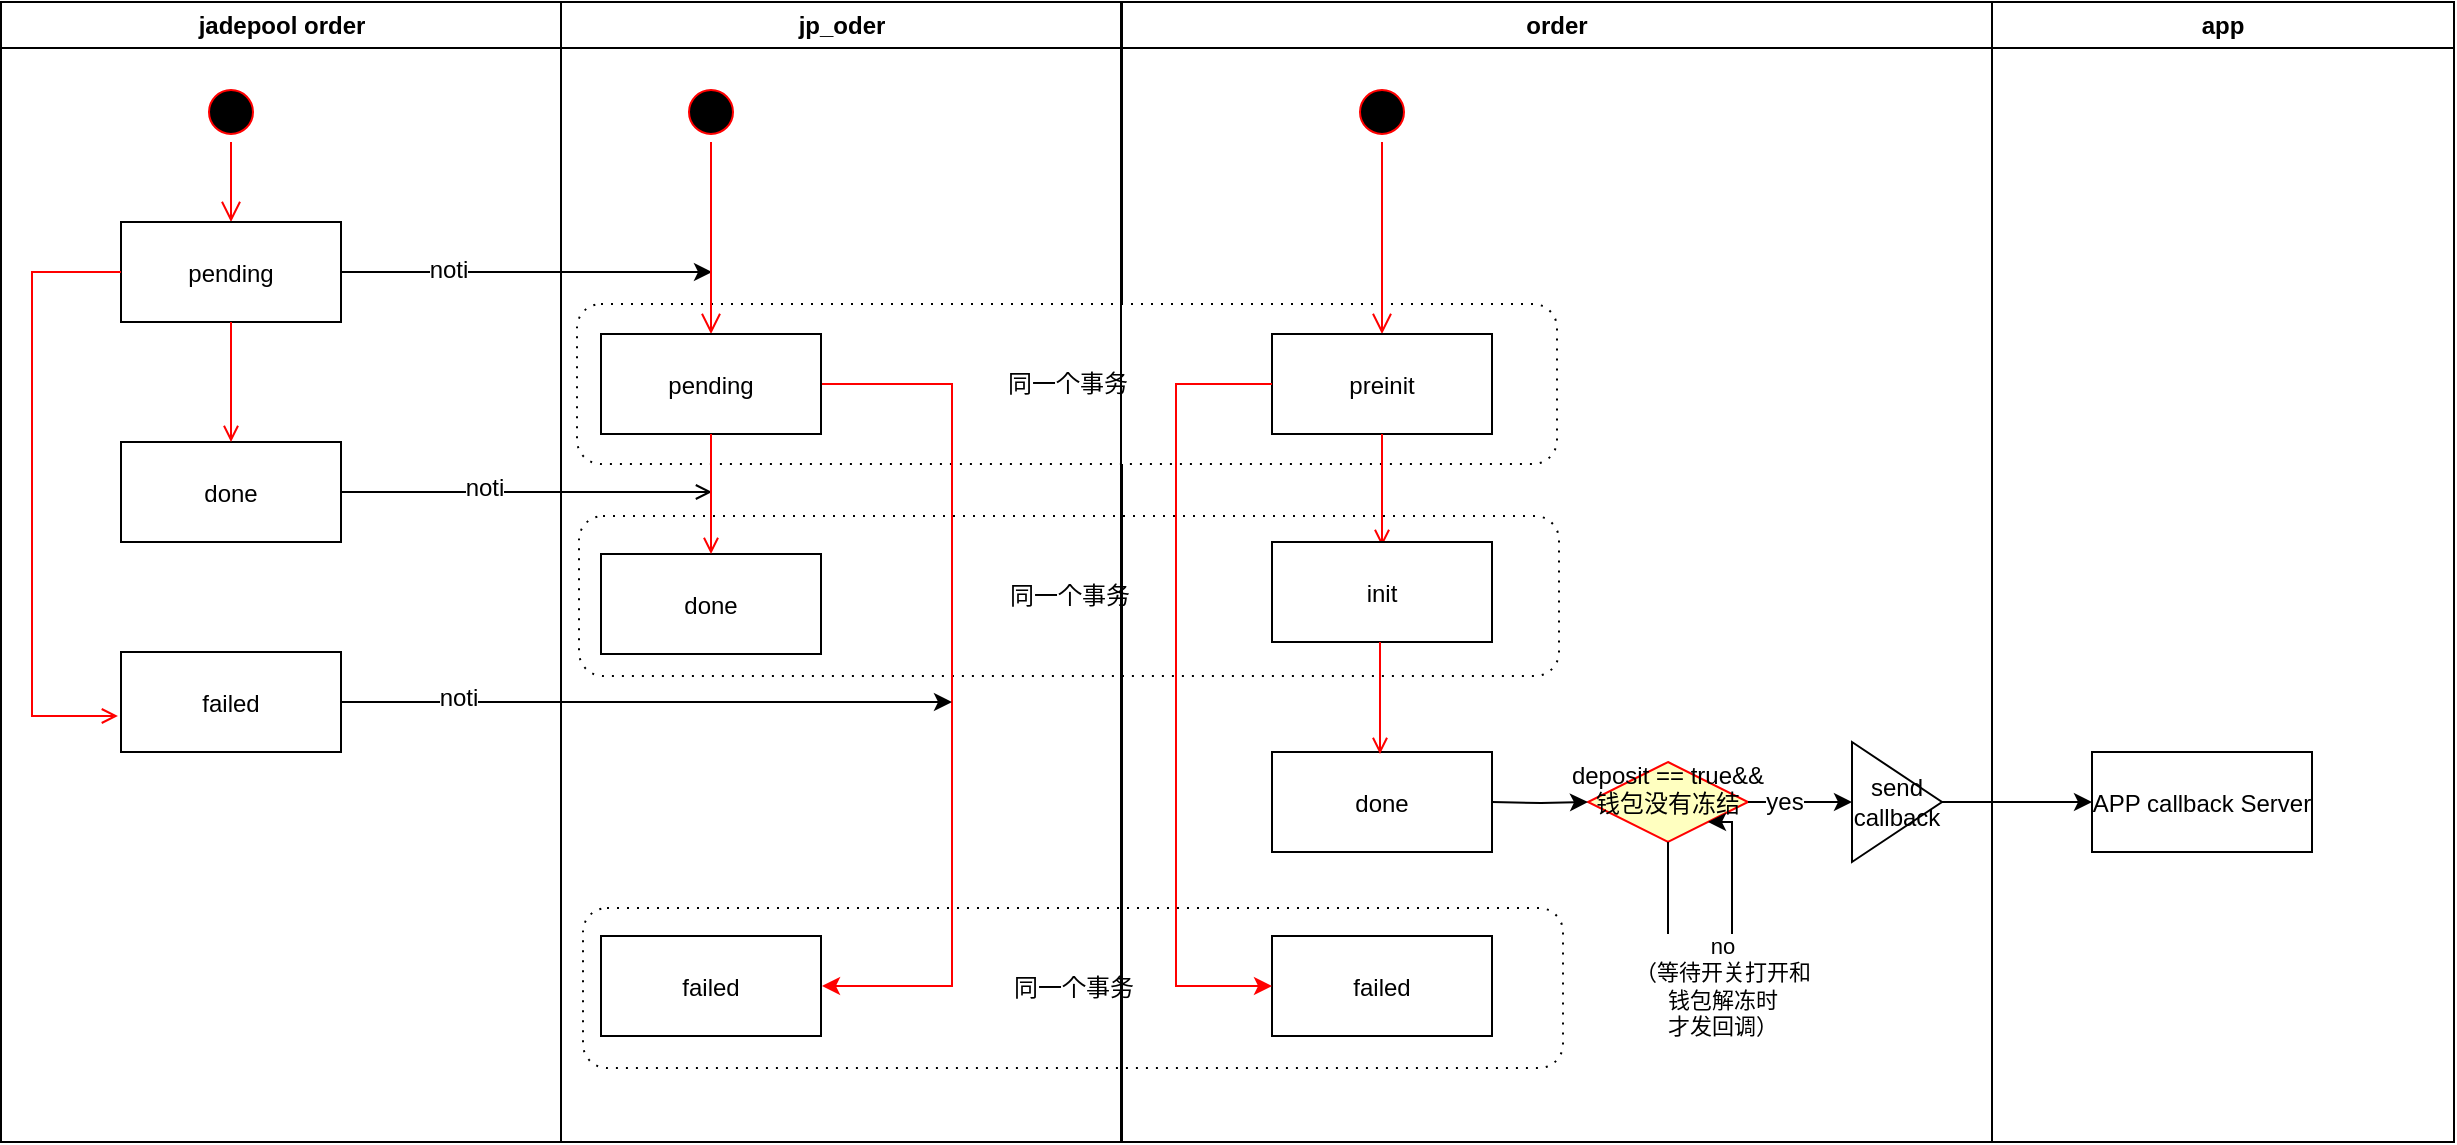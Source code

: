<mxfile version="10.6.0" type="github"><diagram name="deposit state machine" id="e7e014a7-5840-1c2e-5031-d8a46d1fe8dd"><mxGraphModel dx="930" dy="484" grid="1" gridSize="10" guides="1" tooltips="1" connect="1" arrows="1" fold="1" page="1" pageScale="1" pageWidth="1169" pageHeight="826" background="#ffffff" math="0" shadow="0"><root><mxCell id="0"/><mxCell id="1" parent="0"/><mxCell id="eJg6NVXztaV6qBPyrG5W-69" value="同一个事务" style="shape=ext;rounded=1;html=1;whiteSpace=wrap;dashed=1;dashPattern=1 4;" parent="1" vertex="1"><mxGeometry x="335.5" y="581" width="490" height="80" as="geometry"/></mxCell><mxCell id="eJg6NVXztaV6qBPyrG5W-67" value="同一个事务" style="shape=ext;rounded=1;html=1;whiteSpace=wrap;dashed=1;dashPattern=1 4;" parent="1" vertex="1"><mxGeometry x="333.5" y="385" width="490" height="80" as="geometry"/></mxCell><mxCell id="eJg6NVXztaV6qBPyrG5W-20" value="jadepool order" style="swimlane;whiteSpace=wrap" parent="1" vertex="1"><mxGeometry x="44.5" y="128" width="280" height="570" as="geometry"/></mxCell><mxCell id="eJg6NVXztaV6qBPyrG5W-21" value="" style="ellipse;shape=startState;fillColor=#000000;strokeColor=#ff0000;" parent="eJg6NVXztaV6qBPyrG5W-20" vertex="1"><mxGeometry x="100" y="40" width="30" height="30" as="geometry"/></mxCell><mxCell id="eJg6NVXztaV6qBPyrG5W-22" value="" style="edgeStyle=elbowEdgeStyle;elbow=horizontal;verticalAlign=bottom;endArrow=open;endSize=8;strokeColor=#FF0000;endFill=1;rounded=0" parent="eJg6NVXztaV6qBPyrG5W-20" source="eJg6NVXztaV6qBPyrG5W-21" target="eJg6NVXztaV6qBPyrG5W-23" edge="1"><mxGeometry x="100" y="40" as="geometry"><mxPoint x="115" y="110" as="targetPoint"/></mxGeometry></mxCell><mxCell id="eJg6NVXztaV6qBPyrG5W-23" value="pending" style="" parent="eJg6NVXztaV6qBPyrG5W-20" vertex="1"><mxGeometry x="60" y="110" width="110" height="50" as="geometry"/></mxCell><mxCell id="eJg6NVXztaV6qBPyrG5W-24" value="done" style="" parent="eJg6NVXztaV6qBPyrG5W-20" vertex="1"><mxGeometry x="60" y="220" width="110" height="50" as="geometry"/></mxCell><mxCell id="eJg6NVXztaV6qBPyrG5W-25" value="" style="endArrow=open;strokeColor=#FF0000;endFill=1;rounded=0" parent="eJg6NVXztaV6qBPyrG5W-20" source="eJg6NVXztaV6qBPyrG5W-23" target="eJg6NVXztaV6qBPyrG5W-24" edge="1"><mxGeometry relative="1" as="geometry"/></mxCell><mxCell id="eJg6NVXztaV6qBPyrG5W-26" value="failed" style="" parent="eJg6NVXztaV6qBPyrG5W-20" vertex="1"><mxGeometry x="60" y="325" width="110" height="50" as="geometry"/></mxCell><mxCell id="eJg6NVXztaV6qBPyrG5W-27" value="" style="endArrow=open;strokeColor=#FF0000;endFill=1;rounded=0;exitX=0;exitY=0.5;exitDx=0;exitDy=0;entryX=-0.014;entryY=0.64;entryDx=0;entryDy=0;entryPerimeter=0;" parent="eJg6NVXztaV6qBPyrG5W-20" source="eJg6NVXztaV6qBPyrG5W-23" target="eJg6NVXztaV6qBPyrG5W-26" edge="1"><mxGeometry relative="1" as="geometry"><Array as="points"><mxPoint x="15.5" y="135"/><mxPoint x="15.5" y="357"/></Array></mxGeometry></mxCell><mxCell id="eJg6NVXztaV6qBPyrG5W-35" value="order" style="swimlane;whiteSpace=wrap" parent="1" vertex="1"><mxGeometry x="605" y="128" width="435" height="570" as="geometry"/></mxCell><mxCell id="eJg6NVXztaV6qBPyrG5W-66" value="同一个事务" style="shape=ext;rounded=1;html=1;whiteSpace=wrap;dashed=1;dashPattern=1 4;" parent="eJg6NVXztaV6qBPyrG5W-35" vertex="1"><mxGeometry x="-272.5" y="151" width="490" height="80" as="geometry"/></mxCell><mxCell id="eJg6NVXztaV6qBPyrG5W-36" value="" style="ellipse;shape=startState;fillColor=#000000;strokeColor=#ff0000;" parent="eJg6NVXztaV6qBPyrG5W-35" vertex="1"><mxGeometry x="115" y="40" width="30" height="30" as="geometry"/></mxCell><mxCell id="eJg6NVXztaV6qBPyrG5W-37" value="" style="edgeStyle=elbowEdgeStyle;elbow=horizontal;verticalAlign=bottom;endArrow=open;endSize=8;strokeColor=#FF0000;endFill=1;rounded=0" parent="eJg6NVXztaV6qBPyrG5W-35" source="eJg6NVXztaV6qBPyrG5W-36" target="eJg6NVXztaV6qBPyrG5W-38" edge="1"><mxGeometry x="-349.5" y="-108" as="geometry"><mxPoint x="-334.5" y="-38" as="targetPoint"/></mxGeometry></mxCell><mxCell id="eJg6NVXztaV6qBPyrG5W-38" value="preinit" style="" parent="eJg6NVXztaV6qBPyrG5W-35" vertex="1"><mxGeometry x="75" y="166" width="110" height="50" as="geometry"/></mxCell><mxCell id="eJg6NVXztaV6qBPyrG5W-39" value="done" style="" parent="eJg6NVXztaV6qBPyrG5W-35" vertex="1"><mxGeometry x="75" y="375" width="110" height="50" as="geometry"/></mxCell><mxCell id="eJg6NVXztaV6qBPyrG5W-40" value="" style="endArrow=open;strokeColor=#FF0000;endFill=1;rounded=0" parent="eJg6NVXztaV6qBPyrG5W-35" source="eJg6NVXztaV6qBPyrG5W-38" edge="1"><mxGeometry relative="1" as="geometry"><mxPoint x="130" y="272" as="targetPoint"/></mxGeometry></mxCell><mxCell id="eJg6NVXztaV6qBPyrG5W-41" value="failed" style="" parent="eJg6NVXztaV6qBPyrG5W-35" vertex="1"><mxGeometry x="75" y="467" width="110" height="50" as="geometry"/></mxCell><mxCell id="eJg6NVXztaV6qBPyrG5W-42" style="edgeStyle=orthogonalEdgeStyle;rounded=0;orthogonalLoop=1;jettySize=auto;html=1;exitX=0;exitY=0.5;exitDx=0;exitDy=0;strokeColor=#FF0000;entryX=0;entryY=0.5;entryDx=0;entryDy=0;" parent="eJg6NVXztaV6qBPyrG5W-35" source="eJg6NVXztaV6qBPyrG5W-38" target="eJg6NVXztaV6qBPyrG5W-41" edge="1"><mxGeometry relative="1" as="geometry"><mxPoint x="-14.5" y="421.5" as="targetPoint"/><mxPoint x="-14.5" y="180.5" as="sourcePoint"/><Array as="points"><mxPoint x="27" y="191"/><mxPoint x="27" y="492"/></Array></mxGeometry></mxCell><mxCell id="eJg6NVXztaV6qBPyrG5W-43" value="deposit == true&amp;&amp;&#10;钱包没有冻结&#10;" style="rhombus;fillColor=#ffffc0;strokeColor=#ff0000;" parent="eJg6NVXztaV6qBPyrG5W-35" vertex="1"><mxGeometry x="233" y="380" width="80" height="40" as="geometry"/></mxCell><mxCell id="eJg6NVXztaV6qBPyrG5W-44" style="edgeStyle=orthogonalEdgeStyle;rounded=0;orthogonalLoop=1;jettySize=auto;html=1;exitX=1;exitY=0.5;exitDx=0;exitDy=0;entryX=0;entryY=0.5;entryDx=0;entryDy=0;strokeColor=#000000;fillColor=#000000;" parent="eJg6NVXztaV6qBPyrG5W-35" target="eJg6NVXztaV6qBPyrG5W-43" edge="1"><mxGeometry relative="1" as="geometry"><mxPoint x="185" y="400" as="sourcePoint"/></mxGeometry></mxCell><mxCell id="eJg6NVXztaV6qBPyrG5W-45" value="init" style="" parent="eJg6NVXztaV6qBPyrG5W-35" vertex="1"><mxGeometry x="75" y="270" width="110" height="50" as="geometry"/></mxCell><mxCell id="eJg6NVXztaV6qBPyrG5W-46" value="" style="endArrow=open;strokeColor=#FF0000;endFill=1;rounded=0" parent="eJg6NVXztaV6qBPyrG5W-35" edge="1"><mxGeometry relative="1" as="geometry"><mxPoint x="129" y="320" as="sourcePoint"/><mxPoint x="129" y="376" as="targetPoint"/></mxGeometry></mxCell><mxCell id="eJg6NVXztaV6qBPyrG5W-47" value="send callback" style="triangle;whiteSpace=wrap;html=1;" parent="eJg6NVXztaV6qBPyrG5W-35" vertex="1"><mxGeometry x="365" y="370" width="45" height="60" as="geometry"/></mxCell><mxCell id="eJg6NVXztaV6qBPyrG5W-61" value="no&lt;br&gt;（等待开关打开和&lt;br&gt;钱包解冻时&lt;br&gt;才发回调）" style="edgeStyle=orthogonalEdgeStyle;rounded=0;orthogonalLoop=1;jettySize=auto;html=1;exitX=0.5;exitY=1;exitDx=0;exitDy=0;strokeColor=#000000;fillColor=#000000;entryX=1;entryY=1;entryDx=0;entryDy=0;" parent="eJg6NVXztaV6qBPyrG5W-35" source="eJg6NVXztaV6qBPyrG5W-43" target="eJg6NVXztaV6qBPyrG5W-43" edge="1"><mxGeometry relative="1" as="geometry"><mxPoint x="305" y="492" as="targetPoint"/><Array as="points"><mxPoint x="273" y="492"/><mxPoint x="305" y="492"/><mxPoint x="305" y="410"/></Array></mxGeometry></mxCell><mxCell id="eJg6NVXztaV6qBPyrG5W-48" value="" style="endArrow=open;strokeColor=#000000;endFill=1;rounded=0;fillColor=#000000;" parent="1" edge="1"><mxGeometry relative="1" as="geometry"><mxPoint x="214.5" y="373" as="sourcePoint"/><mxPoint x="400" y="373" as="targetPoint"/><Array as="points"><mxPoint x="270" y="373"/></Array></mxGeometry></mxCell><mxCell id="eJg6NVXztaV6qBPyrG5W-49" value="noti" style="text;html=1;resizable=0;points=[];align=center;verticalAlign=middle;labelBackgroundColor=#ffffff;" parent="eJg6NVXztaV6qBPyrG5W-48" vertex="1" connectable="0"><mxGeometry x="-0.24" y="2" relative="1" as="geometry"><mxPoint x="1" as="offset"/></mxGeometry></mxCell><mxCell id="eJg6NVXztaV6qBPyrG5W-50" style="edgeStyle=orthogonalEdgeStyle;rounded=0;orthogonalLoop=1;jettySize=auto;html=1;exitX=1;exitY=0.5;exitDx=0;exitDy=0;" parent="1" source="eJg6NVXztaV6qBPyrG5W-23" edge="1"><mxGeometry relative="1" as="geometry"><mxPoint x="400" y="263" as="targetPoint"/></mxGeometry></mxCell><mxCell id="e48JmPJqbC46nCOmXPyT-1" value="noti" style="text;html=1;resizable=0;points=[];align=center;verticalAlign=middle;labelBackgroundColor=#ffffff;" parent="eJg6NVXztaV6qBPyrG5W-50" vertex="1" connectable="0"><mxGeometry x="-0.429" y="1" relative="1" as="geometry"><mxPoint as="offset"/></mxGeometry></mxCell><mxCell id="eJg6NVXztaV6qBPyrG5W-53" style="edgeStyle=orthogonalEdgeStyle;rounded=0;orthogonalLoop=1;jettySize=auto;html=1;exitX=1;exitY=0.5;exitDx=0;exitDy=0;strokeColor=#FF0000;" parent="1" source="eJg6NVXztaV6qBPyrG5W-31" edge="1"><mxGeometry relative="1" as="geometry"><mxPoint x="455" y="620" as="targetPoint"/><Array as="points"><mxPoint x="520" y="319"/><mxPoint x="520" y="620"/></Array></mxGeometry></mxCell><mxCell id="eJg6NVXztaV6qBPyrG5W-54" style="edgeStyle=orthogonalEdgeStyle;rounded=0;orthogonalLoop=1;jettySize=auto;html=1;exitX=1;exitY=0.5;exitDx=0;exitDy=0;fillColor=#000000;" parent="1" source="eJg6NVXztaV6qBPyrG5W-26" edge="1"><mxGeometry relative="1" as="geometry"><mxPoint x="520" y="478" as="targetPoint"/></mxGeometry></mxCell><mxCell id="eJg6NVXztaV6qBPyrG5W-55" value="noti" style="text;html=1;resizable=0;points=[];align=center;verticalAlign=middle;labelBackgroundColor=#ffffff;" parent="eJg6NVXztaV6qBPyrG5W-54" vertex="1" connectable="0"><mxGeometry x="-0.62" y="2" relative="1" as="geometry"><mxPoint as="offset"/></mxGeometry></mxCell><mxCell id="eJg6NVXztaV6qBPyrG5W-58" value="app" style="swimlane;whiteSpace=wrap" parent="1" vertex="1"><mxGeometry x="1040" y="128" width="231" height="570" as="geometry"/></mxCell><mxCell id="eJg6NVXztaV6qBPyrG5W-70" value="APP callback Server" style="" parent="eJg6NVXztaV6qBPyrG5W-58" vertex="1"><mxGeometry x="50" y="375" width="110" height="50" as="geometry"/></mxCell><mxCell id="eJg6NVXztaV6qBPyrG5W-59" style="edgeStyle=orthogonalEdgeStyle;rounded=0;orthogonalLoop=1;jettySize=auto;html=1;exitX=1;exitY=0.5;exitDx=0;exitDy=0;strokeColor=#000000;fillColor=#000000;" parent="1" source="eJg6NVXztaV6qBPyrG5W-43" edge="1"><mxGeometry relative="1" as="geometry"><mxPoint x="970" y="528" as="targetPoint"/></mxGeometry></mxCell><mxCell id="eJg6NVXztaV6qBPyrG5W-60" value="yes&lt;br&gt;" style="text;html=1;resizable=0;points=[];align=center;verticalAlign=middle;labelBackgroundColor=#ffffff;" parent="eJg6NVXztaV6qBPyrG5W-59" vertex="1" connectable="0"><mxGeometry x="-0.322" relative="1" as="geometry"><mxPoint as="offset"/></mxGeometry></mxCell><mxCell id="eJg6NVXztaV6qBPyrG5W-62" style="edgeStyle=orthogonalEdgeStyle;rounded=0;orthogonalLoop=1;jettySize=auto;html=1;exitX=1;exitY=0.5;exitDx=0;exitDy=0;strokeColor=#000000;fillColor=#000000;" parent="1" source="eJg6NVXztaV6qBPyrG5W-47" edge="1"><mxGeometry relative="1" as="geometry"><mxPoint x="1090" y="528" as="targetPoint"/></mxGeometry></mxCell><mxCell id="eJg6NVXztaV6qBPyrG5W-28" value="jp_oder" style="swimlane;whiteSpace=wrap" parent="1" vertex="1"><mxGeometry x="324.5" y="128" width="280" height="570" as="geometry"><mxRectangle x="444.5" y="128" width="70" height="23" as="alternateBounds"/></mxGeometry></mxCell><mxCell id="eJg6NVXztaV6qBPyrG5W-29" value="" style="ellipse;shape=startState;fillColor=#000000;strokeColor=#ff0000;" parent="eJg6NVXztaV6qBPyrG5W-28" vertex="1"><mxGeometry x="60" y="40" width="30" height="30" as="geometry"/></mxCell><mxCell id="eJg6NVXztaV6qBPyrG5W-30" value="" style="edgeStyle=elbowEdgeStyle;elbow=horizontal;verticalAlign=bottom;endArrow=open;endSize=8;strokeColor=#FF0000;endFill=1;rounded=0" parent="eJg6NVXztaV6qBPyrG5W-28" source="eJg6NVXztaV6qBPyrG5W-29" target="eJg6NVXztaV6qBPyrG5W-31" edge="1"><mxGeometry x="40" y="20" as="geometry"><mxPoint x="55" y="90" as="targetPoint"/></mxGeometry></mxCell><mxCell id="eJg6NVXztaV6qBPyrG5W-31" value="pending" style="" parent="eJg6NVXztaV6qBPyrG5W-28" vertex="1"><mxGeometry x="20" y="166" width="110" height="50" as="geometry"/></mxCell><mxCell id="eJg6NVXztaV6qBPyrG5W-32" value="done" style="" parent="eJg6NVXztaV6qBPyrG5W-28" vertex="1"><mxGeometry x="20" y="276" width="110" height="50" as="geometry"/></mxCell><mxCell id="eJg6NVXztaV6qBPyrG5W-33" value="" style="endArrow=open;strokeColor=#FF0000;endFill=1;rounded=0" parent="eJg6NVXztaV6qBPyrG5W-28" source="eJg6NVXztaV6qBPyrG5W-31" target="eJg6NVXztaV6qBPyrG5W-32" edge="1"><mxGeometry relative="1" as="geometry"/></mxCell><mxCell id="eJg6NVXztaV6qBPyrG5W-34" value="failed" style="" parent="eJg6NVXztaV6qBPyrG5W-28" vertex="1"><mxGeometry x="20" y="467" width="110" height="50" as="geometry"/></mxCell></root></mxGraphModel></diagram><diagram id="i8NxF_j4b-EYxIGu51Xk" name="withdraw status machine"><mxGraphModel dx="1757" dy="484" grid="1" gridSize="10" guides="1" tooltips="1" connect="1" arrows="1" fold="1" page="1" pageScale="1" pageWidth="827" pageHeight="1169" math="0" shadow="0"><root><mxCell id="YK2GJwnbliHSyvw7bCk0-0"/><mxCell id="YK2GJwnbliHSyvw7bCk0-1" parent="YK2GJwnbliHSyvw7bCk0-0"/><mxCell id="0fI8c-6rGEkAbdU6WfGr-0" value="order in jadepool" style="swimlane;whiteSpace=wrap" parent="YK2GJwnbliHSyvw7bCk0-1" vertex="1"><mxGeometry x="937" y="119" width="280" height="641" as="geometry"/></mxCell><mxCell id="0fI8c-6rGEkAbdU6WfGr-1" value="" style="ellipse;shape=startState;fillColor=#000000;strokeColor=#ff0000;" parent="0fI8c-6rGEkAbdU6WfGr-0" vertex="1"><mxGeometry x="103" y="40" width="30" height="30" as="geometry"/></mxCell><mxCell id="0fI8c-6rGEkAbdU6WfGr-2" value="" style="edgeStyle=elbowEdgeStyle;elbow=horizontal;verticalAlign=bottom;endArrow=open;endSize=8;strokeColor=#FF0000;endFill=1;rounded=0" parent="0fI8c-6rGEkAbdU6WfGr-0" edge="1"><mxGeometry x="103" y="40" as="geometry"><mxPoint x="118" y="101" as="targetPoint"/><mxPoint x="118" y="70" as="sourcePoint"/></mxGeometry></mxCell><mxCell id="0fI8c-6rGEkAbdU6WfGr-42" style="edgeStyle=orthogonalEdgeStyle;rounded=0;orthogonalLoop=1;jettySize=auto;html=1;exitX=1;exitY=0.5;exitDx=0;exitDy=0;entryX=1;entryY=0.5;entryDx=0;entryDy=0;strokeColor=#FF0000;fillColor=#000000;" parent="0fI8c-6rGEkAbdU6WfGr-0" target="0fI8c-6rGEkAbdU6WfGr-6" edge="1"><mxGeometry relative="1" as="geometry"><mxPoint x="173" y="214" as="sourcePoint"/><Array as="points"><mxPoint x="227" y="214"/><mxPoint x="227" y="514"/></Array></mxGeometry></mxCell><mxCell id="0fI8c-6rGEkAbdU6WfGr-6" value="failed" style="" parent="0fI8c-6rGEkAbdU6WfGr-0" vertex="1"><mxGeometry x="67" y="489" width="110" height="50" as="geometry"/></mxCell><mxCell id="0fI8c-6rGEkAbdU6WfGr-56" value="" style="edgeStyle=orthogonalEdgeStyle;rounded=0;orthogonalLoop=1;jettySize=auto;html=1;strokeColor=#FF0000;fillColor=#000000;" parent="0fI8c-6rGEkAbdU6WfGr-0" source="0fI8c-6rGEkAbdU6WfGr-51" target="0fI8c-6rGEkAbdU6WfGr-55" edge="1"><mxGeometry relative="1" as="geometry"/></mxCell><mxCell id="0fI8c-6rGEkAbdU6WfGr-51" value="init" style="" parent="0fI8c-6rGEkAbdU6WfGr-0" vertex="1"><mxGeometry x="63" y="101" width="110" height="50" as="geometry"/></mxCell><mxCell id="0fI8c-6rGEkAbdU6WfGr-58" value="" style="edgeStyle=orthogonalEdgeStyle;rounded=0;orthogonalLoop=1;jettySize=auto;html=1;strokeColor=#FF0000;fillColor=#000000;" parent="0fI8c-6rGEkAbdU6WfGr-0" source="0fI8c-6rGEkAbdU6WfGr-55" target="0fI8c-6rGEkAbdU6WfGr-57" edge="1"><mxGeometry relative="1" as="geometry"/></mxCell><mxCell id="0fI8c-6rGEkAbdU6WfGr-55" value="holding" style="" parent="0fI8c-6rGEkAbdU6WfGr-0" vertex="1"><mxGeometry x="63" y="196" width="110" height="50" as="geometry"/></mxCell><mxCell id="0fI8c-6rGEkAbdU6WfGr-60" value="" style="edgeStyle=orthogonalEdgeStyle;rounded=0;orthogonalLoop=1;jettySize=auto;html=1;strokeColor=#FF0000;fillColor=#000000;" parent="0fI8c-6rGEkAbdU6WfGr-0" source="0fI8c-6rGEkAbdU6WfGr-57" target="0fI8c-6rGEkAbdU6WfGr-59" edge="1"><mxGeometry relative="1" as="geometry"/></mxCell><mxCell id="0fI8c-6rGEkAbdU6WfGr-57" value="pending" style="" parent="0fI8c-6rGEkAbdU6WfGr-0" vertex="1"><mxGeometry x="63" y="301" width="110" height="50" as="geometry"/></mxCell><mxCell id="0fI8c-6rGEkAbdU6WfGr-59" value="done" style="" parent="0fI8c-6rGEkAbdU6WfGr-0" vertex="1"><mxGeometry x="63" y="395" width="110" height="50" as="geometry"/></mxCell><mxCell id="0fI8c-6rGEkAbdU6WfGr-8" value="jp_oder in saas" style="swimlane;whiteSpace=wrap" parent="YK2GJwnbliHSyvw7bCk0-1" vertex="1"><mxGeometry x="657" y="119" width="280" height="641" as="geometry"><mxRectangle x="444.5" y="128" width="70" height="23" as="alternateBounds"/></mxGeometry></mxCell><mxCell id="0fI8c-6rGEkAbdU6WfGr-9" value="" style="ellipse;shape=startState;fillColor=#000000;strokeColor=#ff0000;" parent="0fI8c-6rGEkAbdU6WfGr-8" vertex="1"><mxGeometry x="125" y="40" width="30" height="30" as="geometry"/></mxCell><mxCell id="0fI8c-6rGEkAbdU6WfGr-10" value="" style="edgeStyle=elbowEdgeStyle;elbow=horizontal;verticalAlign=bottom;endArrow=open;endSize=8;strokeColor=#FF0000;endFill=1;rounded=0" parent="0fI8c-6rGEkAbdU6WfGr-8" source="0fI8c-6rGEkAbdU6WfGr-9" target="0fI8c-6rGEkAbdU6WfGr-11" edge="1"><mxGeometry x="105" y="20" as="geometry"><mxPoint x="120" y="90" as="targetPoint"/></mxGeometry></mxCell><mxCell id="0fI8c-6rGEkAbdU6WfGr-11" value="init" style="" parent="0fI8c-6rGEkAbdU6WfGr-8" vertex="1"><mxGeometry x="85" y="166" width="110" height="50" as="geometry"/></mxCell><mxCell id="0fI8c-6rGEkAbdU6WfGr-12" value="pending" style="" parent="0fI8c-6rGEkAbdU6WfGr-8" vertex="1"><mxGeometry x="85" y="276" width="110" height="50" as="geometry"/></mxCell><mxCell id="0fI8c-6rGEkAbdU6WfGr-13" value="" style="endArrow=open;strokeColor=#FF0000;endFill=1;rounded=0" parent="0fI8c-6rGEkAbdU6WfGr-8" source="0fI8c-6rGEkAbdU6WfGr-11" target="0fI8c-6rGEkAbdU6WfGr-12" edge="1"><mxGeometry relative="1" as="geometry"/></mxCell><mxCell id="0fI8c-6rGEkAbdU6WfGr-14" value="done" style="" parent="0fI8c-6rGEkAbdU6WfGr-8" vertex="1"><mxGeometry x="85" y="393" width="110" height="50" as="geometry"/></mxCell><mxCell id="Bmk0agnW-mCv2E143E59-0" value="resend == true" style="edgeStyle=orthogonalEdgeStyle;rounded=0;orthogonalLoop=1;jettySize=auto;html=1;exitX=0;exitY=0.5;exitDx=0;exitDy=0;strokeColor=#FF0000;" parent="0fI8c-6rGEkAbdU6WfGr-8" source="0fI8c-6rGEkAbdU6WfGr-64" edge="1"><mxGeometry relative="1" as="geometry"><Array as="points"><mxPoint x="43" y="514"/><mxPoint x="43" y="121"/><mxPoint x="85" y="121"/></Array><mxPoint x="140" y="121" as="targetPoint"/></mxGeometry></mxCell><mxCell id="0fI8c-6rGEkAbdU6WfGr-64" value="failed" style="" parent="0fI8c-6rGEkAbdU6WfGr-8" vertex="1"><mxGeometry x="85" y="489" width="110" height="50" as="geometry"/></mxCell><mxCell id="0fI8c-6rGEkAbdU6WfGr-67" style="edgeStyle=orthogonalEdgeStyle;rounded=0;orthogonalLoop=1;jettySize=auto;html=1;exitX=1;exitY=0.5;exitDx=0;exitDy=0;strokeColor=#FF0000;fillColor=#000000;entryX=1;entryY=0.5;entryDx=0;entryDy=0;" parent="0fI8c-6rGEkAbdU6WfGr-8" source="0fI8c-6rGEkAbdU6WfGr-12" target="0fI8c-6rGEkAbdU6WfGr-64" edge="1"><mxGeometry relative="1" as="geometry"><mxPoint x="237" y="521" as="targetPoint"/><Array as="points"><mxPoint x="237" y="301"/><mxPoint x="237" y="514"/></Array></mxGeometry></mxCell><mxCell id="0fI8c-6rGEkAbdU6WfGr-15" value="order in saas" style="swimlane;whiteSpace=wrap;startSize=23;" parent="YK2GJwnbliHSyvw7bCk0-1" vertex="1"><mxGeometry x="200" y="119" width="457" height="641" as="geometry"><mxRectangle x="200" y="119" width="60" height="23" as="alternateBounds"/></mxGeometry></mxCell><mxCell id="0fI8c-6rGEkAbdU6WfGr-16" value="" style="ellipse;shape=startState;fillColor=#000000;strokeColor=#ff0000;" parent="0fI8c-6rGEkAbdU6WfGr-15" vertex="1"><mxGeometry x="230" y="45" width="30" height="30" as="geometry"/></mxCell><mxCell id="0fI8c-6rGEkAbdU6WfGr-17" value="" style="edgeStyle=elbowEdgeStyle;elbow=horizontal;verticalAlign=bottom;endArrow=open;endSize=8;strokeColor=#FF0000;endFill=1;rounded=0" parent="0fI8c-6rGEkAbdU6WfGr-15" source="0fI8c-6rGEkAbdU6WfGr-16" target="PnBAcWuXKdrW6THg2gNd-16" edge="1"><mxGeometry x="-234.5" y="-103" as="geometry"><mxPoint x="-219.5" y="-33" as="targetPoint"/></mxGeometry></mxCell><mxCell id="0fI8c-6rGEkAbdU6WfGr-18" value="init" style="" parent="0fI8c-6rGEkAbdU6WfGr-15" vertex="1"><mxGeometry x="190" y="194" width="110" height="50" as="geometry"/></mxCell><mxCell id="51czDCnYzOzhpyZC-qZA-3" style="edgeStyle=orthogonalEdgeStyle;rounded=0;orthogonalLoop=1;jettySize=auto;html=1;exitX=0.5;exitY=1;exitDx=0;exitDy=0;entryX=0.5;entryY=0;entryDx=0;entryDy=0;strokeColor=#FF0000;" edge="1" parent="0fI8c-6rGEkAbdU6WfGr-15" source="0fI8c-6rGEkAbdU6WfGr-19" target="51czDCnYzOzhpyZC-qZA-1"><mxGeometry relative="1" as="geometry"/></mxCell><mxCell id="51czDCnYzOzhpyZC-qZA-8" style="edgeStyle=orthogonalEdgeStyle;rounded=0;orthogonalLoop=1;jettySize=auto;html=1;exitX=0.75;exitY=0;exitDx=0;exitDy=0;entryX=0.75;entryY=0;entryDx=0;entryDy=0;strokeColor=#FF0000;" edge="1" parent="0fI8c-6rGEkAbdU6WfGr-15" source="0fI8c-6rGEkAbdU6WfGr-19" target="PnBAcWuXKdrW6THg2gNd-28"><mxGeometry relative="1" as="geometry"/></mxCell><mxCell id="0fI8c-6rGEkAbdU6WfGr-19" value="pending" style="" parent="0fI8c-6rGEkAbdU6WfGr-15" vertex="1"><mxGeometry x="190" y="366" width="110" height="50" as="geometry"/></mxCell><mxCell id="0fI8c-6rGEkAbdU6WfGr-20" value="" style="endArrow=open;strokeColor=#FF0000;endFill=1;rounded=0" parent="0fI8c-6rGEkAbdU6WfGr-15" source="0fI8c-6rGEkAbdU6WfGr-18" edge="1"><mxGeometry relative="1" as="geometry"><mxPoint x="245" y="288" as="targetPoint"/></mxGeometry></mxCell><mxCell id="0fI8c-6rGEkAbdU6WfGr-23" value="提现金额没有超过限额&#10;(单笔限额/时限/天限) ||&#10;所有outgoing订单需审核&#10;的开关关闭&#10;&#10;" style="rhombus;fillColor=#ffffc0;strokeColor=#ff0000;" parent="0fI8c-6rGEkAbdU6WfGr-15" vertex="1"><mxGeometry x="205" y="286" width="80" height="40" as="geometry"/></mxCell><mxCell id="0fI8c-6rGEkAbdU6WfGr-24" value="Y" style="edgeStyle=elbowEdgeStyle;elbow=vertical;align=left;verticalAlign=top;endArrow=open;endSize=8;strokeColor=#FF0000;endFill=1;rounded=0" parent="0fI8c-6rGEkAbdU6WfGr-15" source="0fI8c-6rGEkAbdU6WfGr-23" edge="1"><mxGeometry x="-1" relative="1" as="geometry"><mxPoint x="245" y="368" as="targetPoint"/></mxGeometry></mxCell><mxCell id="0fI8c-6rGEkAbdU6WfGr-28" value="N" style="edgeStyle=none;strokeColor=#FF0000;endArrow=open;endFill=1;rounded=0;entryX=1;entryY=0.5;entryDx=0;entryDy=0;" parent="0fI8c-6rGEkAbdU6WfGr-15" target="0fI8c-6rGEkAbdU6WfGr-27" edge="1"><mxGeometry width="100" height="100" relative="1" as="geometry"><mxPoint x="213" y="306" as="sourcePoint"/><mxPoint x="380" y="306" as="targetPoint"/><Array as="points"/></mxGeometry></mxCell><mxCell id="0fI8c-6rGEkAbdU6WfGr-27" value="waiting" style="" parent="0fI8c-6rGEkAbdU6WfGr-15" vertex="1"><mxGeometry x="20" y="281" width="110" height="50" as="geometry"/></mxCell><mxCell id="0fI8c-6rGEkAbdU6WfGr-26" value="审核通过" style="edgeStyle=orthogonalEdgeStyle;rounded=0;orthogonalLoop=1;jettySize=auto;html=1;exitX=0.5;exitY=1;exitDx=0;exitDy=0;entryX=0;entryY=0.5;entryDx=0;entryDy=0;strokeColor=#FF0000;fillColor=#000000;" parent="0fI8c-6rGEkAbdU6WfGr-15" source="0fI8c-6rGEkAbdU6WfGr-27" target="0fI8c-6rGEkAbdU6WfGr-19" edge="1"><mxGeometry relative="1" as="geometry"/></mxCell><mxCell id="0fI8c-6rGEkAbdU6WfGr-29" value="terminated" style="" parent="0fI8c-6rGEkAbdU6WfGr-15" vertex="1"><mxGeometry x="20" y="488" width="110" height="50" as="geometry"/></mxCell><mxCell id="0fI8c-6rGEkAbdU6WfGr-25" value="审核不通过" style="edgeStyle=orthogonalEdgeStyle;rounded=0;orthogonalLoop=1;jettySize=auto;html=1;exitX=0.5;exitY=1;exitDx=0;exitDy=0;entryX=0.5;entryY=0;entryDx=0;entryDy=0;strokeColor=#FF0000;fillColor=#000000;" parent="0fI8c-6rGEkAbdU6WfGr-15" source="0fI8c-6rGEkAbdU6WfGr-27" target="0fI8c-6rGEkAbdU6WfGr-29" edge="1"><mxGeometry relative="1" as="geometry"/></mxCell><mxCell id="PnBAcWuXKdrW6THg2gNd-17" value="Y" style="edgeStyle=orthogonalEdgeStyle;rounded=0;orthogonalLoop=1;jettySize=auto;html=1;exitX=0.5;exitY=1;exitDx=0;exitDy=0;entryX=0.5;entryY=0;entryDx=0;entryDy=0;strokeColor=#FF0000;" parent="0fI8c-6rGEkAbdU6WfGr-15" source="PnBAcWuXKdrW6THg2gNd-16" target="0fI8c-6rGEkAbdU6WfGr-18" edge="1"><mxGeometry relative="1" as="geometry"/></mxCell><mxCell id="PnBAcWuXKdrW6THg2gNd-22" style="edgeStyle=orthogonalEdgeStyle;rounded=0;orthogonalLoop=1;jettySize=auto;html=1;exitX=0;exitY=0.5;exitDx=0;exitDy=0;entryX=1;entryY=0.5;entryDx=0;entryDy=0;strokeColor=#FF0000;" parent="0fI8c-6rGEkAbdU6WfGr-15" source="PnBAcWuXKdrW6THg2gNd-16" target="PnBAcWuXKdrW6THg2gNd-19" edge="1"><mxGeometry relative="1" as="geometry"/></mxCell><mxCell id="PnBAcWuXKdrW6THg2gNd-23" value="N" style="text;html=1;resizable=0;points=[];align=center;verticalAlign=middle;labelBackgroundColor=#ffffff;" parent="PnBAcWuXKdrW6THg2gNd-22" vertex="1" connectable="0"><mxGeometry x="0.258" y="-1" relative="1" as="geometry"><mxPoint as="offset"/></mxGeometry></mxCell><mxCell id="PnBAcWuXKdrW6THg2gNd-16" value="withdraw == true &amp;&amp; &#10;钱包没有冻结 &amp;&amp;&#10;地址不在黑名单 &amp;&amp;&#10;白名单使能时在白名单&amp;&amp;&#10;IP白名单使能时IP在白名单&amp;&amp;&#10;提现金额在系统最大最下限制之间&#10;" style="rhombus;fillColor=#ffffc0;strokeColor=#ff0000;" parent="0fI8c-6rGEkAbdU6WfGr-15" vertex="1"><mxGeometry x="207" y="110" width="80" height="40" as="geometry"/></mxCell><mxCell id="PnBAcWuXKdrW6THg2gNd-19" value="接口弹掉，返回相应错误信息" style="text;html=1;strokeColor=none;fillColor=none;align=center;verticalAlign=middle;whiteSpace=wrap;rounded=0;" parent="0fI8c-6rGEkAbdU6WfGr-15" vertex="1"><mxGeometry x="23" y="120" width="94" height="20" as="geometry"/></mxCell><mxCell id="PnBAcWuXKdrW6THg2gNd-29" value="拒绝重发" style="edgeStyle=orthogonalEdgeStyle;rounded=0;orthogonalLoop=1;jettySize=auto;html=1;exitX=1;exitY=0.5;exitDx=0;exitDy=0;strokeColor=#FF0000;" parent="0fI8c-6rGEkAbdU6WfGr-15" source="PnBAcWuXKdrW6THg2gNd-25" edge="1"><mxGeometry relative="1" as="geometry"><mxPoint x="400" y="541" as="targetPoint"/></mxGeometry></mxCell><mxCell id="51czDCnYzOzhpyZC-qZA-0" value="同意重发" style="edgeStyle=orthogonalEdgeStyle;rounded=0;orthogonalLoop=1;jettySize=auto;html=1;exitX=0;exitY=0.5;exitDx=0;exitDy=0;strokeColor=#FF0000;" edge="1" parent="0fI8c-6rGEkAbdU6WfGr-15" source="PnBAcWuXKdrW6THg2gNd-25"><mxGeometry relative="1" as="geometry"><mxPoint x="187" y="401" as="targetPoint"/><Array as="points"><mxPoint x="157" y="602"/><mxPoint x="157" y="401"/></Array></mxGeometry></mxCell><mxCell id="PnBAcWuXKdrW6THg2gNd-25" value="人工审核，&#10;RESEND？" style="rhombus;fillColor=#ffffc0;strokeColor=#ff0000;" parent="0fI8c-6rGEkAbdU6WfGr-15" vertex="1"><mxGeometry x="205" y="582" width="80" height="40" as="geometry"/></mxCell><mxCell id="PnBAcWuXKdrW6THg2gNd-28" value="done" style="" parent="0fI8c-6rGEkAbdU6WfGr-15" vertex="1"><mxGeometry x="338" y="366" width="110" height="50" as="geometry"/></mxCell><mxCell id="51czDCnYzOzhpyZC-qZA-5" style="edgeStyle=orthogonalEdgeStyle;rounded=0;orthogonalLoop=1;jettySize=auto;html=1;exitX=0.5;exitY=1;exitDx=0;exitDy=0;entryX=0.5;entryY=0;entryDx=0;entryDy=0;strokeColor=#FF0000;" edge="1" parent="0fI8c-6rGEkAbdU6WfGr-15" source="51czDCnYzOzhpyZC-qZA-1" target="PnBAcWuXKdrW6THg2gNd-25"><mxGeometry relative="1" as="geometry"/></mxCell><mxCell id="51czDCnYzOzhpyZC-qZA-1" value="abnormal" style="" vertex="1" parent="0fI8c-6rGEkAbdU6WfGr-15"><mxGeometry x="190" y="488" width="110" height="50" as="geometry"/></mxCell><mxCell id="51czDCnYzOzhpyZC-qZA-6" value="failed" style="" vertex="1" parent="0fI8c-6rGEkAbdU6WfGr-15"><mxGeometry x="338" y="489" width="110" height="50" as="geometry"/></mxCell><mxCell id="0fI8c-6rGEkAbdU6WfGr-40" value="(同一&lt;br&gt;事务)" style="edgeStyle=orthogonalEdgeStyle;rounded=0;orthogonalLoop=1;jettySize=auto;html=1;exitX=1;exitY=0.5;exitDx=0;exitDy=0;strokeColor=#000000;fillColor=#000000;entryX=0;entryY=0.5;entryDx=0;entryDy=0;" parent="YK2GJwnbliHSyvw7bCk0-1" source="0fI8c-6rGEkAbdU6WfGr-19" target="0fI8c-6rGEkAbdU6WfGr-11" edge="1"><mxGeometry relative="1" as="geometry"><mxPoint x="714" y="240" as="targetPoint"/><Array as="points"><mxPoint x="530" y="510"/><mxPoint x="530" y="310"/></Array></mxGeometry></mxCell><mxCell id="0fI8c-6rGEkAbdU6WfGr-41" style="edgeStyle=orthogonalEdgeStyle;rounded=0;orthogonalLoop=1;jettySize=auto;html=1;exitX=1;exitY=0.5;exitDx=0;exitDy=0;strokeColor=#000000;fillColor=#000000;" parent="YK2GJwnbliHSyvw7bCk0-1" source="0fI8c-6rGEkAbdU6WfGr-11" edge="1"><mxGeometry relative="1" as="geometry"><mxPoint x="1054" y="200" as="targetPoint"/><Array as="points"><mxPoint x="914" y="310"/><mxPoint x="914" y="200"/></Array></mxGeometry></mxCell><mxCell id="PnBAcWuXKdrW6THg2gNd-24" value="API" style="text;html=1;resizable=0;points=[];align=center;verticalAlign=middle;labelBackgroundColor=#ffffff;" parent="0fI8c-6rGEkAbdU6WfGr-41" vertex="1" connectable="0"><mxGeometry x="-0.065" y="-1" relative="1" as="geometry"><mxPoint as="offset"/></mxGeometry></mxCell><mxCell id="0fI8c-6rGEkAbdU6WfGr-43" value="" style="endArrow=open;strokeColor=#FF0000;endFill=1;rounded=0" parent="YK2GJwnbliHSyvw7bCk0-1" edge="1"><mxGeometry relative="1" as="geometry"><mxPoint x="797" y="450" as="sourcePoint"/><mxPoint x="797" y="510" as="targetPoint"/></mxGeometry></mxCell><mxCell id="0fI8c-6rGEkAbdU6WfGr-62" style="edgeStyle=orthogonalEdgeStyle;rounded=0;orthogonalLoop=1;jettySize=auto;html=1;exitX=0;exitY=0.5;exitDx=0;exitDy=0;strokeColor=#000000;fillColor=#000000;entryX=1;entryY=0.25;entryDx=0;entryDy=0;" parent="YK2GJwnbliHSyvw7bCk0-1" source="0fI8c-6rGEkAbdU6WfGr-57" target="0fI8c-6rGEkAbdU6WfGr-12" edge="1"><mxGeometry relative="1" as="geometry"><mxPoint x="794" y="360" as="targetPoint"/><Array as="points"><mxPoint x="964" y="445"/><mxPoint x="964" y="408"/></Array></mxGeometry></mxCell><mxCell id="g7M8C24sTFUemw2W7rdZ-0" value="noti" style="text;html=1;resizable=0;points=[];align=center;verticalAlign=middle;labelBackgroundColor=#ffffff;" parent="0fI8c-6rGEkAbdU6WfGr-62" vertex="1" connectable="0"><mxGeometry x="0.16" y="1" relative="1" as="geometry"><mxPoint as="offset"/></mxGeometry></mxCell><mxCell id="0fI8c-6rGEkAbdU6WfGr-63" style="edgeStyle=orthogonalEdgeStyle;rounded=0;orthogonalLoop=1;jettySize=auto;html=1;exitX=0;exitY=0.5;exitDx=0;exitDy=0;strokeColor=#000000;fillColor=#000000;" parent="YK2GJwnbliHSyvw7bCk0-1" source="0fI8c-6rGEkAbdU6WfGr-59" edge="1"><mxGeometry relative="1" as="geometry"><mxPoint x="794" y="480" as="targetPoint"/><Array as="points"><mxPoint x="964" y="539"/><mxPoint x="964" y="480"/></Array></mxGeometry></mxCell><mxCell id="g7M8C24sTFUemw2W7rdZ-1" value="noti" style="text;html=1;resizable=0;points=[];align=center;verticalAlign=middle;labelBackgroundColor=#ffffff;" parent="0fI8c-6rGEkAbdU6WfGr-63" vertex="1" connectable="0"><mxGeometry x="0.116" relative="1" as="geometry"><mxPoint as="offset"/></mxGeometry></mxCell><mxCell id="0fI8c-6rGEkAbdU6WfGr-65" style="edgeStyle=orthogonalEdgeStyle;rounded=0;orthogonalLoop=1;jettySize=auto;html=1;exitX=1;exitY=0.5;exitDx=0;exitDy=0;strokeColor=#FF0000;fillColor=#000000;" parent="YK2GJwnbliHSyvw7bCk0-1" source="0fI8c-6rGEkAbdU6WfGr-57" edge="1"><mxGeometry relative="1" as="geometry"><mxPoint x="1164" y="445" as="targetPoint"/></mxGeometry></mxCell><mxCell id="0fI8c-6rGEkAbdU6WfGr-68" style="edgeStyle=orthogonalEdgeStyle;rounded=0;orthogonalLoop=1;jettySize=auto;html=1;exitX=0;exitY=0.5;exitDx=0;exitDy=0;strokeColor=#000000;fillColor=#000000;" parent="YK2GJwnbliHSyvw7bCk0-1" source="0fI8c-6rGEkAbdU6WfGr-6" edge="1"><mxGeometry relative="1" as="geometry"><mxPoint x="894" y="580" as="targetPoint"/><Array as="points"><mxPoint x="964" y="633"/><mxPoint x="964" y="580"/></Array></mxGeometry></mxCell><mxCell id="g7M8C24sTFUemw2W7rdZ-2" value="noti" style="text;html=1;resizable=0;points=[];align=center;verticalAlign=middle;labelBackgroundColor=#ffffff;" parent="0fI8c-6rGEkAbdU6WfGr-68" vertex="1" connectable="0"><mxGeometry x="0.568" y="-2" relative="1" as="geometry"><mxPoint as="offset"/></mxGeometry></mxCell><mxCell id="PnBAcWuXKdrW6THg2gNd-2" value="APP" style="swimlane;whiteSpace=wrap" parent="YK2GJwnbliHSyvw7bCk0-1" vertex="1"><mxGeometry x="-80" y="119" width="280" height="641" as="geometry"><mxRectangle x="444.5" y="128" width="70" height="23" as="alternateBounds"/></mxGeometry></mxCell><mxCell id="PnBAcWuXKdrW6THg2gNd-12" style="edgeStyle=orthogonalEdgeStyle;rounded=0;orthogonalLoop=1;jettySize=auto;html=1;exitX=0;exitY=0.5;exitDx=0;exitDy=0;entryX=0;entryY=0.5;entryDx=0;entryDy=0;strokeColor=#FF0000;" parent="PnBAcWuXKdrW6THg2gNd-2" source="PnBAcWuXKdrW6THg2gNd-3" target="PnBAcWuXKdrW6THg2gNd-6" edge="1"><mxGeometry relative="1" as="geometry"><Array as="points"><mxPoint x="50" y="55"/><mxPoint x="50" y="301"/></Array></mxGeometry></mxCell><mxCell id="PnBAcWuXKdrW6THg2gNd-3" value="" style="ellipse;shape=startState;fillColor=#000000;strokeColor=#ff0000;" parent="PnBAcWuXKdrW6THg2gNd-2" vertex="1"><mxGeometry x="125" y="40" width="30" height="30" as="geometry"/></mxCell><mxCell id="PnBAcWuXKdrW6THg2gNd-4" value="" style="edgeStyle=elbowEdgeStyle;elbow=horizontal;verticalAlign=bottom;endArrow=open;endSize=8;strokeColor=#FF0000;endFill=1;rounded=0" parent="PnBAcWuXKdrW6THg2gNd-2" source="PnBAcWuXKdrW6THg2gNd-3" target="PnBAcWuXKdrW6THg2gNd-5" edge="1"><mxGeometry x="105" y="20" as="geometry"><mxPoint x="120" y="90" as="targetPoint"/></mxGeometry></mxCell><mxCell id="PnBAcWuXKdrW6THg2gNd-5" value="通过API" style="" parent="PnBAcWuXKdrW6THg2gNd-2" vertex="1"><mxGeometry x="85" y="166" width="110" height="50" as="geometry"/></mxCell><mxCell id="PnBAcWuXKdrW6THg2gNd-6" value="界面手动send" style="" parent="PnBAcWuXKdrW6THg2gNd-2" vertex="1"><mxGeometry x="85" y="276" width="110" height="50" as="geometry"/></mxCell><mxCell id="PnBAcWuXKdrW6THg2gNd-13" style="edgeStyle=orthogonalEdgeStyle;rounded=0;orthogonalLoop=1;jettySize=auto;html=1;exitX=1;exitY=0.5;exitDx=0;exitDy=0;strokeColor=#000000;" parent="YK2GJwnbliHSyvw7bCk0-1" source="PnBAcWuXKdrW6THg2gNd-5" edge="1"><mxGeometry relative="1" as="geometry"><mxPoint x="430" y="200" as="targetPoint"/><Array as="points"><mxPoint x="160" y="310"/><mxPoint x="160" y="200"/></Array></mxGeometry></mxCell><mxCell id="PnBAcWuXKdrW6THg2gNd-14" style="edgeStyle=orthogonalEdgeStyle;rounded=0;orthogonalLoop=1;jettySize=auto;html=1;exitX=1;exitY=0.5;exitDx=0;exitDy=0;strokeColor=#000000;" parent="YK2GJwnbliHSyvw7bCk0-1" source="PnBAcWuXKdrW6THg2gNd-6" edge="1"><mxGeometry relative="1" as="geometry"><mxPoint x="430" y="200" as="targetPoint"/><Array as="points"><mxPoint x="160" y="420"/><mxPoint x="160" y="200"/></Array></mxGeometry></mxCell><mxCell id="PnBAcWuXKdrW6THg2gNd-15" value="提现请求" style="text;html=1;resizable=0;points=[];align=center;verticalAlign=middle;labelBackgroundColor=#ffffff;" parent="PnBAcWuXKdrW6THg2gNd-14" vertex="1" connectable="0"><mxGeometry x="0.059" relative="1" as="geometry"><mxPoint as="offset"/></mxGeometry></mxCell><mxCell id="51czDCnYzOzhpyZC-qZA-2" style="edgeStyle=orthogonalEdgeStyle;rounded=0;orthogonalLoop=1;jettySize=auto;html=1;exitX=0;exitY=0.5;exitDx=0;exitDy=0;strokeColor=#000000;" edge="1" parent="YK2GJwnbliHSyvw7bCk0-1" source="0fI8c-6rGEkAbdU6WfGr-64"><mxGeometry relative="1" as="geometry"><mxPoint x="450" y="570" as="targetPoint"/><Array as="points"><mxPoint x="700" y="633"/><mxPoint x="700" y="570"/></Array></mxGeometry></mxCell><mxCell id="51czDCnYzOzhpyZC-qZA-4" value="resend == false" style="text;html=1;resizable=0;points=[];align=center;verticalAlign=middle;labelBackgroundColor=#ffffff;" vertex="1" connectable="0" parent="51czDCnYzOzhpyZC-qZA-2"><mxGeometry x="0.413" y="1" relative="1" as="geometry"><mxPoint as="offset"/></mxGeometry></mxCell><mxCell id="51czDCnYzOzhpyZC-qZA-9" style="edgeStyle=orthogonalEdgeStyle;rounded=0;orthogonalLoop=1;jettySize=auto;html=1;exitX=0;exitY=0.5;exitDx=0;exitDy=0;strokeColor=#000000;" edge="1" parent="YK2GJwnbliHSyvw7bCk0-1" source="0fI8c-6rGEkAbdU6WfGr-14"><mxGeometry relative="1" as="geometry"><mxPoint x="560" y="460" as="targetPoint"/><Array as="points"><mxPoint x="680" y="537"/><mxPoint x="680" y="430"/><mxPoint x="560" y="430"/><mxPoint x="560" y="460"/></Array></mxGeometry></mxCell></root></mxGraphModel></diagram></mxfile>